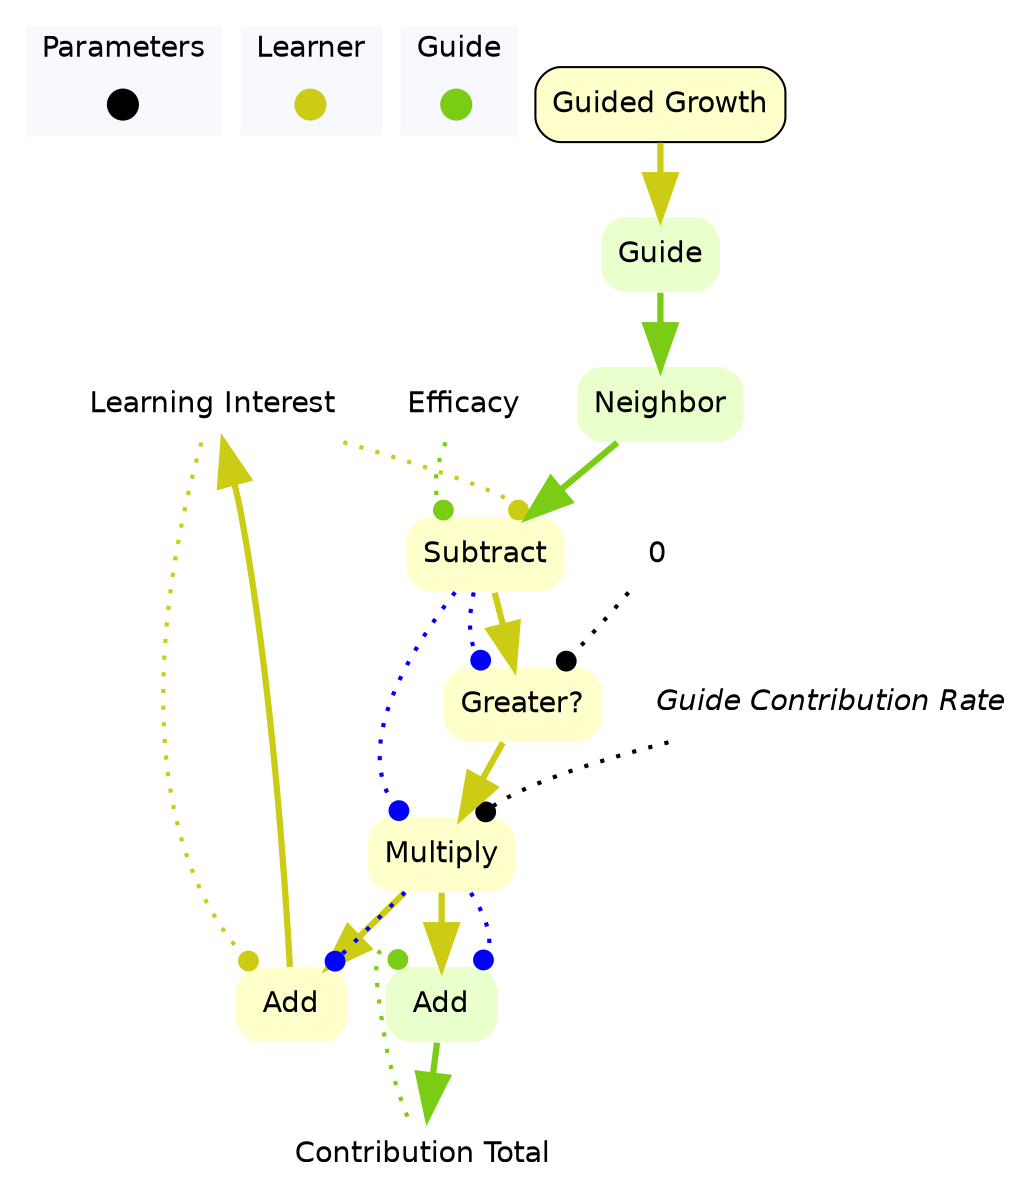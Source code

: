 digraph guidedGrowth {

	subgraph clustercontextKey {
		fontname=Helvetica;
		label="Parameters";
		style="filled";
		fillcolor=ghostwhite;
		color=white;
		labeljust=l;
		contextOverview [style=filled,shape=point,fixedsize=true,width=.2,height=.2,fontcolor=white,color="black",label=""];
	}
	subgraph clusterlearnerKey {
		fontname=Helvetica;
		nodesep=0.1;
		style="filled";
		fillcolor=ghostwhite;
		label="Learner";
		color=white;
		labeljust=l;
		guidedGrowthOverview [fontname=Helvetica,style=filled,shape=point,fixedsize=true,width=.2,height=.2,fontcolor=white,color="0.166, 0.9 , 0.8",label="",URL="learner__Overview.svg"];

	}
	subgraph clusterguideKey {
		fontname=Helvetica;
		nodesep=0.1;
		style="filled";
		fillcolor=ghostwhite;
		label="Guide";
		color=white;
		labeljust=l;
		guideOverview [fontname=Helvetica,style=filled,shape=point,fixedsize=true,width=.2,height=.2,fontcolor=white,color="0.240, 0.9 , 0.8",label="",URL="guide__Overview.svg"];

	}
		learnerlearningInterest [shape=none,fontsize=14,style="filled",fontname=Helvetica,color=none,fillcolor=white,label="Learning Interest"];
		guidecontributionTotal [shape=none,fontsize=14,style="filled",fontname=Helvetica,color=none,fillcolor=white,label="Contribution Total"];
		socialResourcesguideContributionRate [shape=none,fontsize=14,style="filled",fontname=Helvetica,color=none,fillcolor=white,label=<<i>Guide Contribution Rate</i>>];
		guideefficacy [shape=none,fontsize=14,style="filled",fontname=Helvetica,color=none,fillcolor=white,label="Efficacy"];

//subgraph clusterguidedGrowth {
	//style=filled;
	//color=white;
	//fillcolor="0.0, 0.0, 0.98";
		guidedGrowth [shape=box,style="rounded,filled",fontname=Helvetica,color=black,fillcolor="0.166, 0.2, 1.0",label="Guided Growth",URL="learner_guidedGrowth.svg"];
	guidedGrowth ->  guide [color="0.166, 0.9 , 0.8",penwidth=3.0,arrowsize=2.0];
		newInterestLevel [shape=none,style="rounded,filled",fontname=Helvetica,color="0.166, 0.2, 1.0",label="Add"];
			newInterestLevel ->  learnerlearningInterest [color="0.166, 0.9 , 0.8",penwidth=3.0,arrowsize=2.0];
		neighborQuery [shape=none,style="rounded,filled",fontname=Helvetica,color="0.240, 0.2, 1.0",label="Neighbor"];
	neighborQuery ->  potentialInfluence [color="0.240, 0.9 , 0.8",penwidth=3.0,arrowsize=2.0];
		potentialInfluenceGreaterZeroQuery [shape=none,style="rounded,filled",fontname=Helvetica,color="0.166, 0.2, 1.0",label="Greater?"];
	potentialInfluenceGreaterZeroQuery ->  guideInfluence [color="0.166, 0.9 , 0.8",penwidth=3.0,arrowsize=2.0];
		performanceAddGuideInfluence [shape=none,style="rounded,filled",fontname=Helvetica,color="0.240, 0.2, 1.0",label="Add"];
			performanceAddGuideInfluence ->  guidecontributionTotal [color="0.240, 0.9 , 0.8",penwidth=3.0,arrowsize=2.0];
		guideInfluence [shape=none,style="rounded,filled",fontname=Helvetica,color="0.166, 0.2, 1.0",label="Multiply"];
	guideInfluence ->  performanceAddGuideInfluence [color="0.166, 0.9 , 0.8",penwidth=3.0,arrowsize=2.0];
	guideInfluence ->  newInterestLevel [color="0.166, 0.9 , 0.8",penwidth=3.0,arrowsize=2.0];
		potentialInfluence [shape=none,style="rounded,filled",fontname=Helvetica,color="0.166, 0.2, 1.0",label="Subtract"];
	potentialInfluence ->  potentialInfluenceGreaterZeroQuery [color="0.166, 0.9 , 0.8",penwidth=3.0,arrowsize=2.0];
		guide [shape=none,style="rounded,filled",fontname=Helvetica,color=gray,fillcolor="0.240, 0.2, 1.0",label="Guide"];
	guide ->  neighborQuery [color="0.240, 0.9 , 0.8",penwidth=3.0,arrowsize=2.0];
//}
		learnerlearningInterest -> newInterestLevel:nw [style=dotted,arrowhead=dot,color="0.166, 0.9 , 0.8",penwidth=2.0];
		guideInfluence -> newInterestLevel:ne [style=dotted,arrowhead=dot,color=blue,penwidth=2.0];
		potentialInfluence -> potentialInfluenceGreaterZeroQuery:nw [style=dotted,arrowhead=dot,color=blue,penwidth=2.0];
	
		importxyxpotentialInfluenceGreaterZeroQueryfunctionszero1 [fontname=Helvetica,shape=none,label="0"];
		importxyxpotentialInfluenceGreaterZeroQueryfunctionszero1 -> potentialInfluenceGreaterZeroQuery:ne [style=dotted,arrowhead=dot,color=black,penwidth=2.0];
		guidecontributionTotal -> performanceAddGuideInfluence:nw [style=dotted,arrowhead=dot,color="0.240, 0.9 , 0.8",penwidth=2.0];
		guideInfluence -> performanceAddGuideInfluence:ne [style=dotted,arrowhead=dot,color=blue,penwidth=2.0];
		socialResourcesguideContributionRate -> guideInfluence:ne [style=dotted,arrowhead=dot,color=black,penwidth=2.0];
		potentialInfluence -> guideInfluence:nw [style=dotted,arrowhead=dot,color=blue,penwidth=2.0];
		guideefficacy -> potentialInfluence:nw [style=dotted,arrowhead=dot,color="0.240, 0.9 , 0.8",penwidth=2.0];
		learnerlearningInterest -> potentialInfluence:ne [style=dotted,arrowhead=dot,color="0.166, 0.9 , 0.8",penwidth=2.0];
}
